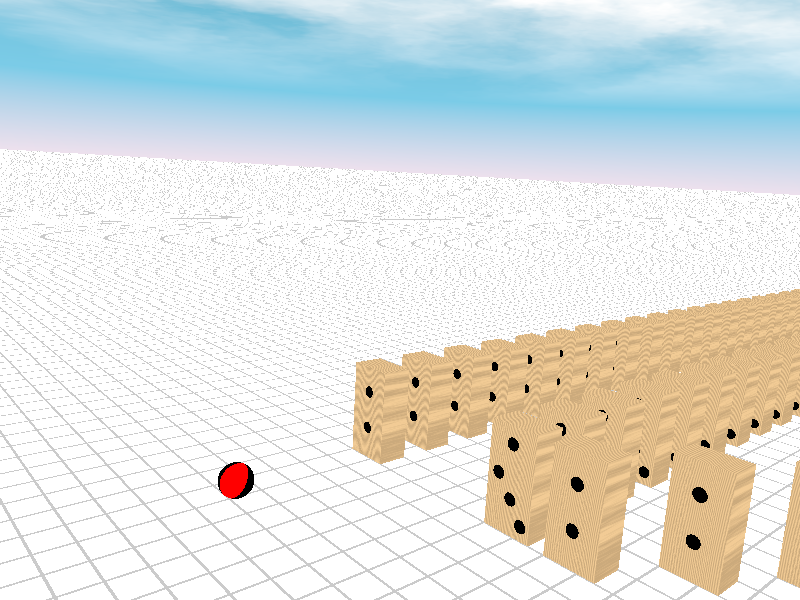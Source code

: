 #version 3.7;
global_settings {  assumed_gamma 1.0 }
#default{ finish{ ambient 0.1 diffuse 0.9 }} 
//--------------------------------------------------------------------------
#include "colors.inc"
#include "textures.inc"
#include "glass.inc"
#include "metals.inc"
#include "golds.inc"
#include "stones.inc"
#include "woods.inc"
#include "shapes.inc"
#include "shapes2.inc"
#include "functions.inc"
#include "math.inc"
#include "transforms.inc"
#include "skies.inc"

#declare RasterScale = 1.0;
#declare RasterHalfLine  = 0.035;  
#declare RasterHalfLineZ = 0.035; 
//-------------------------------------------------------------------------
#macro Raster(RScale, HLine) 
       pigment{ gradient x scale RScale
                color_map{[0.000   color rgbt<1,1,1,0>*0.6]
                          [0+HLine color rgbt<1,1,1,0>*0.6]
                          [0+HLine color rgbt<1,1,1,1>]
                          [1-HLine color rgbt<1,1,1,1>]
                          [1-HLine color rgbt<1,1,1,0>*0.6]
                          [1.000   color rgbt<1,1,1,0>*0.6]} }
 #end   
                            
                            
#declare Jump_Start  = 1;
#declare Jump_Height = 7;
#if (clock < Jump_Start )
 #declare Camera_Y = 8;
#else
 #declare Camera_Y = 3;
   + Jump_Height*
     1.5*(0.5+cos(0.5*pi*(clock-Jump_Start)));
#end 






#declare Camera_2 = camera {
                         angle 60
                         location <3,Camera_Y,-20>
                         right x*image_width/image_height
                         look_at <-3,5,5>
                         rotate<0,-360*(clock+0.1),5>
}
                            
#declare ang = ((5/0.25) *360) / ( 2*pi* pow(0.25,2) );

#declare ball=sphere{ <0,0,0>,0.25

        texture{ pigment{ radial frequency 2
                          color_map{ [0.0 color Red]
                                     [0.5 color Red]
                                     [0.5 color Black]
                                     [1.0 color Black]
                                   }
                        }   
                 finish { diffuse 0.9 phong 1 } 
                 
               }
      rotate<30,0,0>
      translate <1,0.25,-2.9>
      scale<2,2,2>
      }

                            
#declare figura=   box {
    <-1,0,-1>,< 0.5,3,0>
     texture {DMFWood4 
                  finish { diffuse 1.2
                           phong 1}
               
                translate<25,0,-5>
                
                }
  }
  
  
           
         
#declare num= sphere{ <0,0,0>, 0.25
        texture { 
                  finish { diffuse 0.9
                           phong 1}
                } 
        
      scale<0.8,0.8,0.5>
        }
        
        
                     
                            
#declare domino_two = union {
  object { figura }
  object{num translate <-0.25,2.2,-0.95>}
  object{num translate <-0.25,1,-0.95>}
  
}    


#declare domino_four = union {
  object { figura }
  object{num translate <-0.25,2.5,-0.95>}
  object{num translate <-0.65,1.6,-0.95>}
  object{num translate <-0.20,1,-0.95>}
  object{num translate <0.20,0.4,-0.95>} 
  
  
  
}



                            
camera{Camera_2}
// sun ---------------------------------------------------------------------
light_source{<1500,2500,-2500> color White}

// sky --------------------------------------------------------------- 
sky_sphere { S_Cloud2 }
          
//------------------------------------------------------------------------


//--------------------------------------------------------------------------
//---------------------------- objects in scene ----------------------------
//--------------------------------------------------------------------------
                 
  
            
                 
plane { <0,1,0>, 0
        texture { pigment{color White*1.1}
                  finish {ambient 0.45 diffuse 0.85}}
        texture { Raster(RasterScale,RasterHalfLine ) rotate<0,0,0> }
        texture { Raster(RasterScale,RasterHalfLineZ) rotate<0,90,0>}
        rotate<0,0,0>
      }
   


      
union{
object{ball
    translate <-10, 0,4.5*clock>
 }    
 #for (i, 0,20, 1)  
    object{ domino_four translate<-2,0,i*2 >}
    object{domino_two translate<-8,0,i*2 >}
    object{domino_two translate<i*2,0,i*2 >}
 #end
 rotate<0,0,0>
 translate<5,0,0>
}
  


